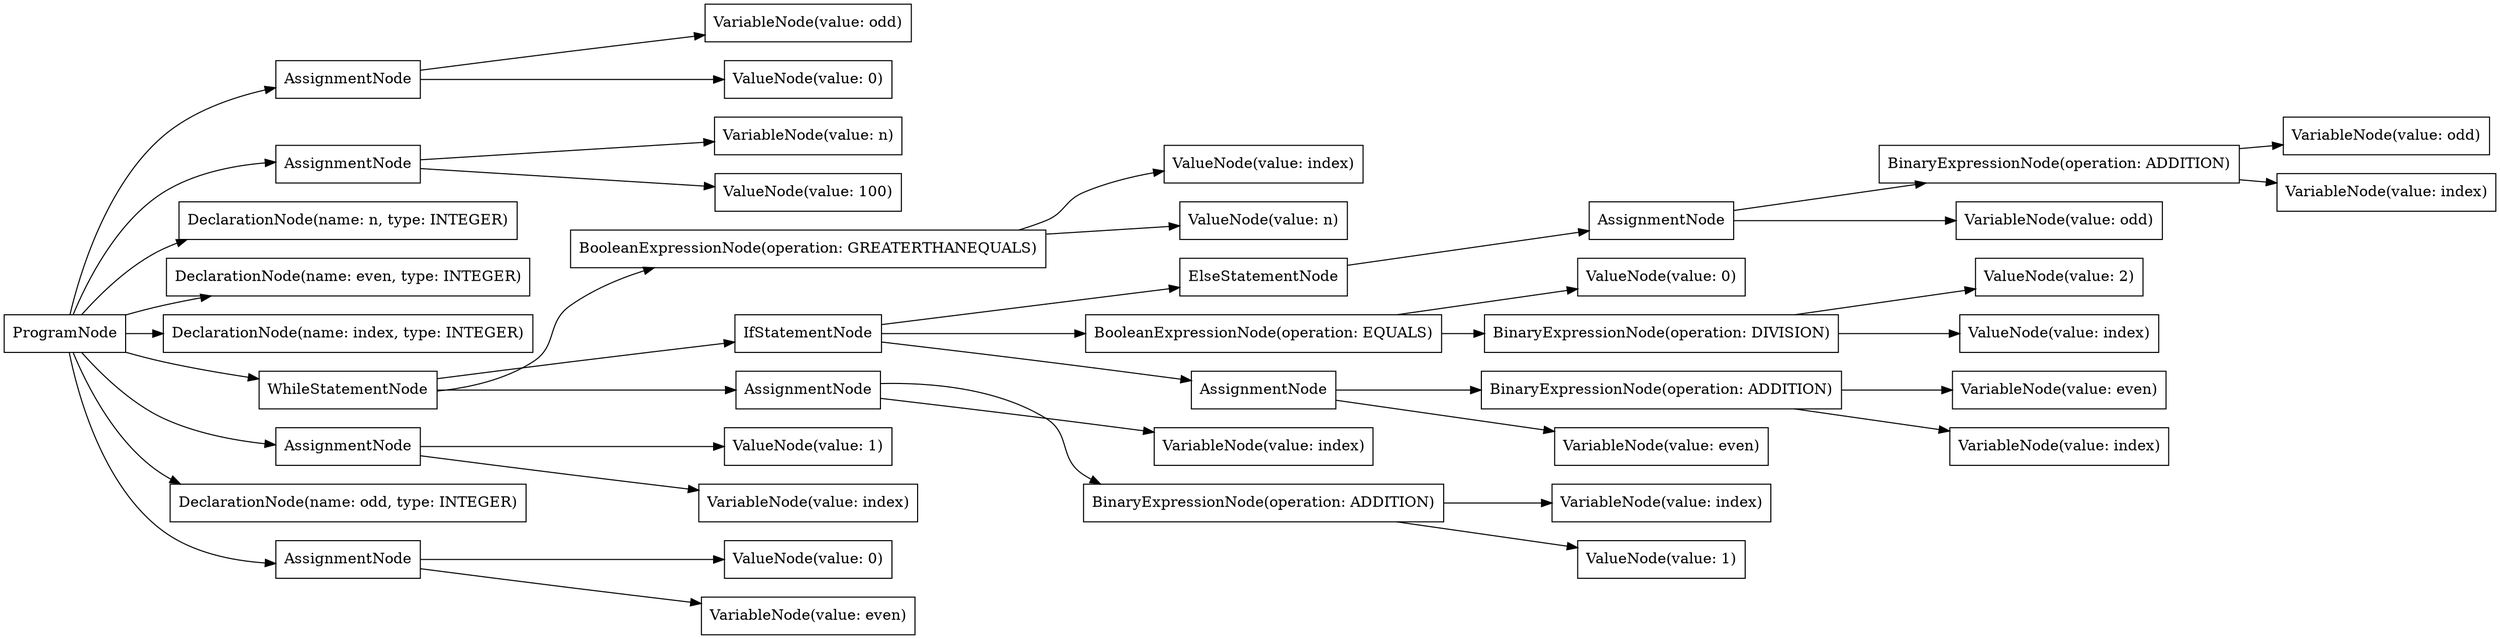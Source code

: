 digraph G {
rankdir=LR
"79c19abc-da8b-4724-8d34-5282aea45b87" [label="AssignmentNode" shape="box"];
"4ef11b7d-b69f-4cc4-b3d8-98809ff8a03e" [label="AssignmentNode" shape="box"];
"3093afd4-d119-431a-b877-caab0ad86e8a" [label="VariableNode(value: odd)" shape="box"];
"b1682a3b-71fc-4a07-bf1d-ce64e25408cf" [label="ValueNode(value: 0)" shape="box"];
"3aab8850-bef6-4f09-9de5-71e9b3103ed3" [label="DeclarationNode(name: n, type: INTEGER)" shape="box"];
"424859a7-21b3-4c3b-acb3-148d2f526f47" [label="ValueNode(value: 2)" shape="box"];
"621c7bb9-cdaa-4d46-8cbe-644ce7d3b9f8" [label="DeclarationNode(name: even, type: INTEGER)" shape="box"];
"940a31cb-425f-44e0-9032-65e7329301e8" [label="VariableNode(value: index)" shape="box"];
"7e415873-ba0b-4027-a7d4-08baee0f7a6d" [label="DeclarationNode(name: index, type: INTEGER)" shape="box"];
"48330ab2-b593-4800-bbb5-ba8c0eaa5b17" [label="ValueNode(value: 1)" shape="box"];
"7cc2eeb4-95cc-49d2-995f-f3fb90edef76" [label="VariableNode(value: n)" shape="box"];
"ac5a2f0a-7cd3-4767-af48-00c5b341b1bf" [label="BinaryExpressionNode(operation: ADDITION)" shape="box"];
"7ffb75b4-2518-4c02-947e-729c9664e00b" [label="AssignmentNode" shape="box"];
"d0ccfda1-d11b-452b-b94a-49051f2be2a0" [label="WhileStatementNode" shape="box"];
"249586a5-a49f-4472-b0cd-6593d1ac98b5" [label="BooleanExpressionNode(operation: GREATERTHANEQUALS)" shape="box"];
"2d5ba856-9327-4ced-8695-60fcb0064872" [label="VariableNode(value: index)" shape="box"];
"75da76d2-f9e6-4155-90c2-387f0ffed123" [label="ValueNode(value: 0)" shape="box"];
"e74cde90-f02e-4b7f-acd9-ac049ce658ad" [label="ValueNode(value: index)" shape="box"];
"5b4afbd5-9998-49dc-8562-eaf7981a9e88" [label="ValueNode(value: 1)" shape="box"];
"ac439100-9982-4d23-9896-5b0b0a979074" [label="ValueNode(value: index)" shape="box"];
"857e8cf2-ad51-4c18-90f4-06f7f6877f23" [label="BinaryExpressionNode(operation: DIVISION)" shape="box"];
"b9421b17-9375-48b4-bc64-f75330179196" [label="VariableNode(value: odd)" shape="box"];
"c8322cec-f53e-4dee-89e7-068f03bdc77e" [label="VariableNode(value: odd)" shape="box"];
"4b57c16a-f364-43ec-bfec-ffc42ebc5688" [label="VariableNode(value: even)" shape="box"];
"471193bb-323b-485c-9179-6b0a71b4ef20" [label="ValueNode(value: 0)" shape="box"];
"e7adc543-d610-47f2-a0f5-1b185551fcda" [label="VariableNode(value: even)" shape="box"];
"2fdd35de-5cdf-4067-923f-8cd9c465f613" [label="ValueNode(value: n)" shape="box"];
"613147ab-2ac6-4d6d-9b44-88a4652575d8" [label="ElseStatementNode" shape="box"];
"94935950-aa4a-4219-ae95-3c088fc6c125" [label="BooleanExpressionNode(operation: EQUALS)" shape="box"];
"9ef6b98b-8504-4239-a90c-46587209afb3" [label="AssignmentNode" shape="box"];
"26b24507-8e9e-49b3-8940-5c6ca32d3bf6" [label="VariableNode(value: index)" shape="box"];
"174e445f-206a-47aa-b2f2-0c9696839386" [label="AssignmentNode" shape="box"];
"dd51bd09-1c65-4681-8bc9-40e8dac00c2e" [label="VariableNode(value: index)" shape="box"];
"1ba9832e-fcc1-4f09-abb3-615f26a4ccb3" [label="ProgramNode" shape="box"];
"cbc94d31-afab-4c6f-a359-fdb7385ec578" [label="BinaryExpressionNode(operation: ADDITION)" shape="box"];
"7dce3554-f706-41d6-8075-2566aecfc2a3" [label="DeclarationNode(name: odd, type: INTEGER)" shape="box"];
"3cf92d4f-1e56-43f9-9515-923370623e2a" [label="BinaryExpressionNode(operation: ADDITION)" shape="box"];
"d6c016cd-a649-450d-ab19-89d3f616d36d" [label="VariableNode(value: even)" shape="box"];
"b48f5b11-4035-4559-8c4a-dab5887de14a" [label="AssignmentNode" shape="box"];
"9e331ccc-57c2-464d-aedb-2575ca2a8588" [label="IfStatementNode" shape="box"];
"84524036-47f9-4bc5-a115-4d29ce73f26a" [label="VariableNode(value: index)" shape="box"];
"a2505f63-a1c0-4864-b3e1-c71c2bc97c1e" [label="AssignmentNode" shape="box"];
"13ba1142-9511-4556-83cf-69bd6f113f62" [label="ValueNode(value: 100)" shape="box"];
"1ba9832e-fcc1-4f09-abb3-615f26a4ccb3" -> "3aab8850-bef6-4f09-9de5-71e9b3103ed3";
"1ba9832e-fcc1-4f09-abb3-615f26a4ccb3" -> "7dce3554-f706-41d6-8075-2566aecfc2a3";
"1ba9832e-fcc1-4f09-abb3-615f26a4ccb3" -> "621c7bb9-cdaa-4d46-8cbe-644ce7d3b9f8";
"1ba9832e-fcc1-4f09-abb3-615f26a4ccb3" -> "7e415873-ba0b-4027-a7d4-08baee0f7a6d";
"1ba9832e-fcc1-4f09-abb3-615f26a4ccb3" -> "4ef11b7d-b69f-4cc4-b3d8-98809ff8a03e";
"4ef11b7d-b69f-4cc4-b3d8-98809ff8a03e" -> "7cc2eeb4-95cc-49d2-995f-f3fb90edef76";
"4ef11b7d-b69f-4cc4-b3d8-98809ff8a03e" -> "13ba1142-9511-4556-83cf-69bd6f113f62";
"1ba9832e-fcc1-4f09-abb3-615f26a4ccb3" -> "79c19abc-da8b-4724-8d34-5282aea45b87";
"79c19abc-da8b-4724-8d34-5282aea45b87" -> "3093afd4-d119-431a-b877-caab0ad86e8a";
"79c19abc-da8b-4724-8d34-5282aea45b87" -> "471193bb-323b-485c-9179-6b0a71b4ef20";
"1ba9832e-fcc1-4f09-abb3-615f26a4ccb3" -> "b48f5b11-4035-4559-8c4a-dab5887de14a";
"b48f5b11-4035-4559-8c4a-dab5887de14a" -> "4b57c16a-f364-43ec-bfec-ffc42ebc5688";
"b48f5b11-4035-4559-8c4a-dab5887de14a" -> "75da76d2-f9e6-4155-90c2-387f0ffed123";
"1ba9832e-fcc1-4f09-abb3-615f26a4ccb3" -> "174e445f-206a-47aa-b2f2-0c9696839386";
"174e445f-206a-47aa-b2f2-0c9696839386" -> "26b24507-8e9e-49b3-8940-5c6ca32d3bf6";
"174e445f-206a-47aa-b2f2-0c9696839386" -> "5b4afbd5-9998-49dc-8562-eaf7981a9e88";
"1ba9832e-fcc1-4f09-abb3-615f26a4ccb3" -> "d0ccfda1-d11b-452b-b94a-49051f2be2a0";
"d0ccfda1-d11b-452b-b94a-49051f2be2a0" -> "249586a5-a49f-4472-b0cd-6593d1ac98b5";
"249586a5-a49f-4472-b0cd-6593d1ac98b5" -> "ac439100-9982-4d23-9896-5b0b0a979074";
"249586a5-a49f-4472-b0cd-6593d1ac98b5" -> "2fdd35de-5cdf-4067-923f-8cd9c465f613";
"d0ccfda1-d11b-452b-b94a-49051f2be2a0" -> "9e331ccc-57c2-464d-aedb-2575ca2a8588";
"9e331ccc-57c2-464d-aedb-2575ca2a8588" -> "94935950-aa4a-4219-ae95-3c088fc6c125";
"94935950-aa4a-4219-ae95-3c088fc6c125" -> "857e8cf2-ad51-4c18-90f4-06f7f6877f23";
"857e8cf2-ad51-4c18-90f4-06f7f6877f23" -> "e74cde90-f02e-4b7f-acd9-ac049ce658ad";
"857e8cf2-ad51-4c18-90f4-06f7f6877f23" -> "424859a7-21b3-4c3b-acb3-148d2f526f47";
"94935950-aa4a-4219-ae95-3c088fc6c125" -> "b1682a3b-71fc-4a07-bf1d-ce64e25408cf";
"9e331ccc-57c2-464d-aedb-2575ca2a8588" -> "9ef6b98b-8504-4239-a90c-46587209afb3";
"9ef6b98b-8504-4239-a90c-46587209afb3" -> "d6c016cd-a649-450d-ab19-89d3f616d36d";
"9ef6b98b-8504-4239-a90c-46587209afb3" -> "cbc94d31-afab-4c6f-a359-fdb7385ec578";
"cbc94d31-afab-4c6f-a359-fdb7385ec578" -> "e7adc543-d610-47f2-a0f5-1b185551fcda";
"cbc94d31-afab-4c6f-a359-fdb7385ec578" -> "dd51bd09-1c65-4681-8bc9-40e8dac00c2e";
"9e331ccc-57c2-464d-aedb-2575ca2a8588" -> "613147ab-2ac6-4d6d-9b44-88a4652575d8";
"613147ab-2ac6-4d6d-9b44-88a4652575d8" -> "7ffb75b4-2518-4c02-947e-729c9664e00b";
"7ffb75b4-2518-4c02-947e-729c9664e00b" -> "c8322cec-f53e-4dee-89e7-068f03bdc77e";
"7ffb75b4-2518-4c02-947e-729c9664e00b" -> "ac5a2f0a-7cd3-4767-af48-00c5b341b1bf";
"ac5a2f0a-7cd3-4767-af48-00c5b341b1bf" -> "b9421b17-9375-48b4-bc64-f75330179196";
"ac5a2f0a-7cd3-4767-af48-00c5b341b1bf" -> "84524036-47f9-4bc5-a115-4d29ce73f26a";
"d0ccfda1-d11b-452b-b94a-49051f2be2a0" -> "a2505f63-a1c0-4864-b3e1-c71c2bc97c1e";
"a2505f63-a1c0-4864-b3e1-c71c2bc97c1e" -> "2d5ba856-9327-4ced-8695-60fcb0064872";
"a2505f63-a1c0-4864-b3e1-c71c2bc97c1e" -> "3cf92d4f-1e56-43f9-9515-923370623e2a";
"3cf92d4f-1e56-43f9-9515-923370623e2a" -> "940a31cb-425f-44e0-9032-65e7329301e8";
"3cf92d4f-1e56-43f9-9515-923370623e2a" -> "48330ab2-b593-4800-bbb5-ba8c0eaa5b17";
}